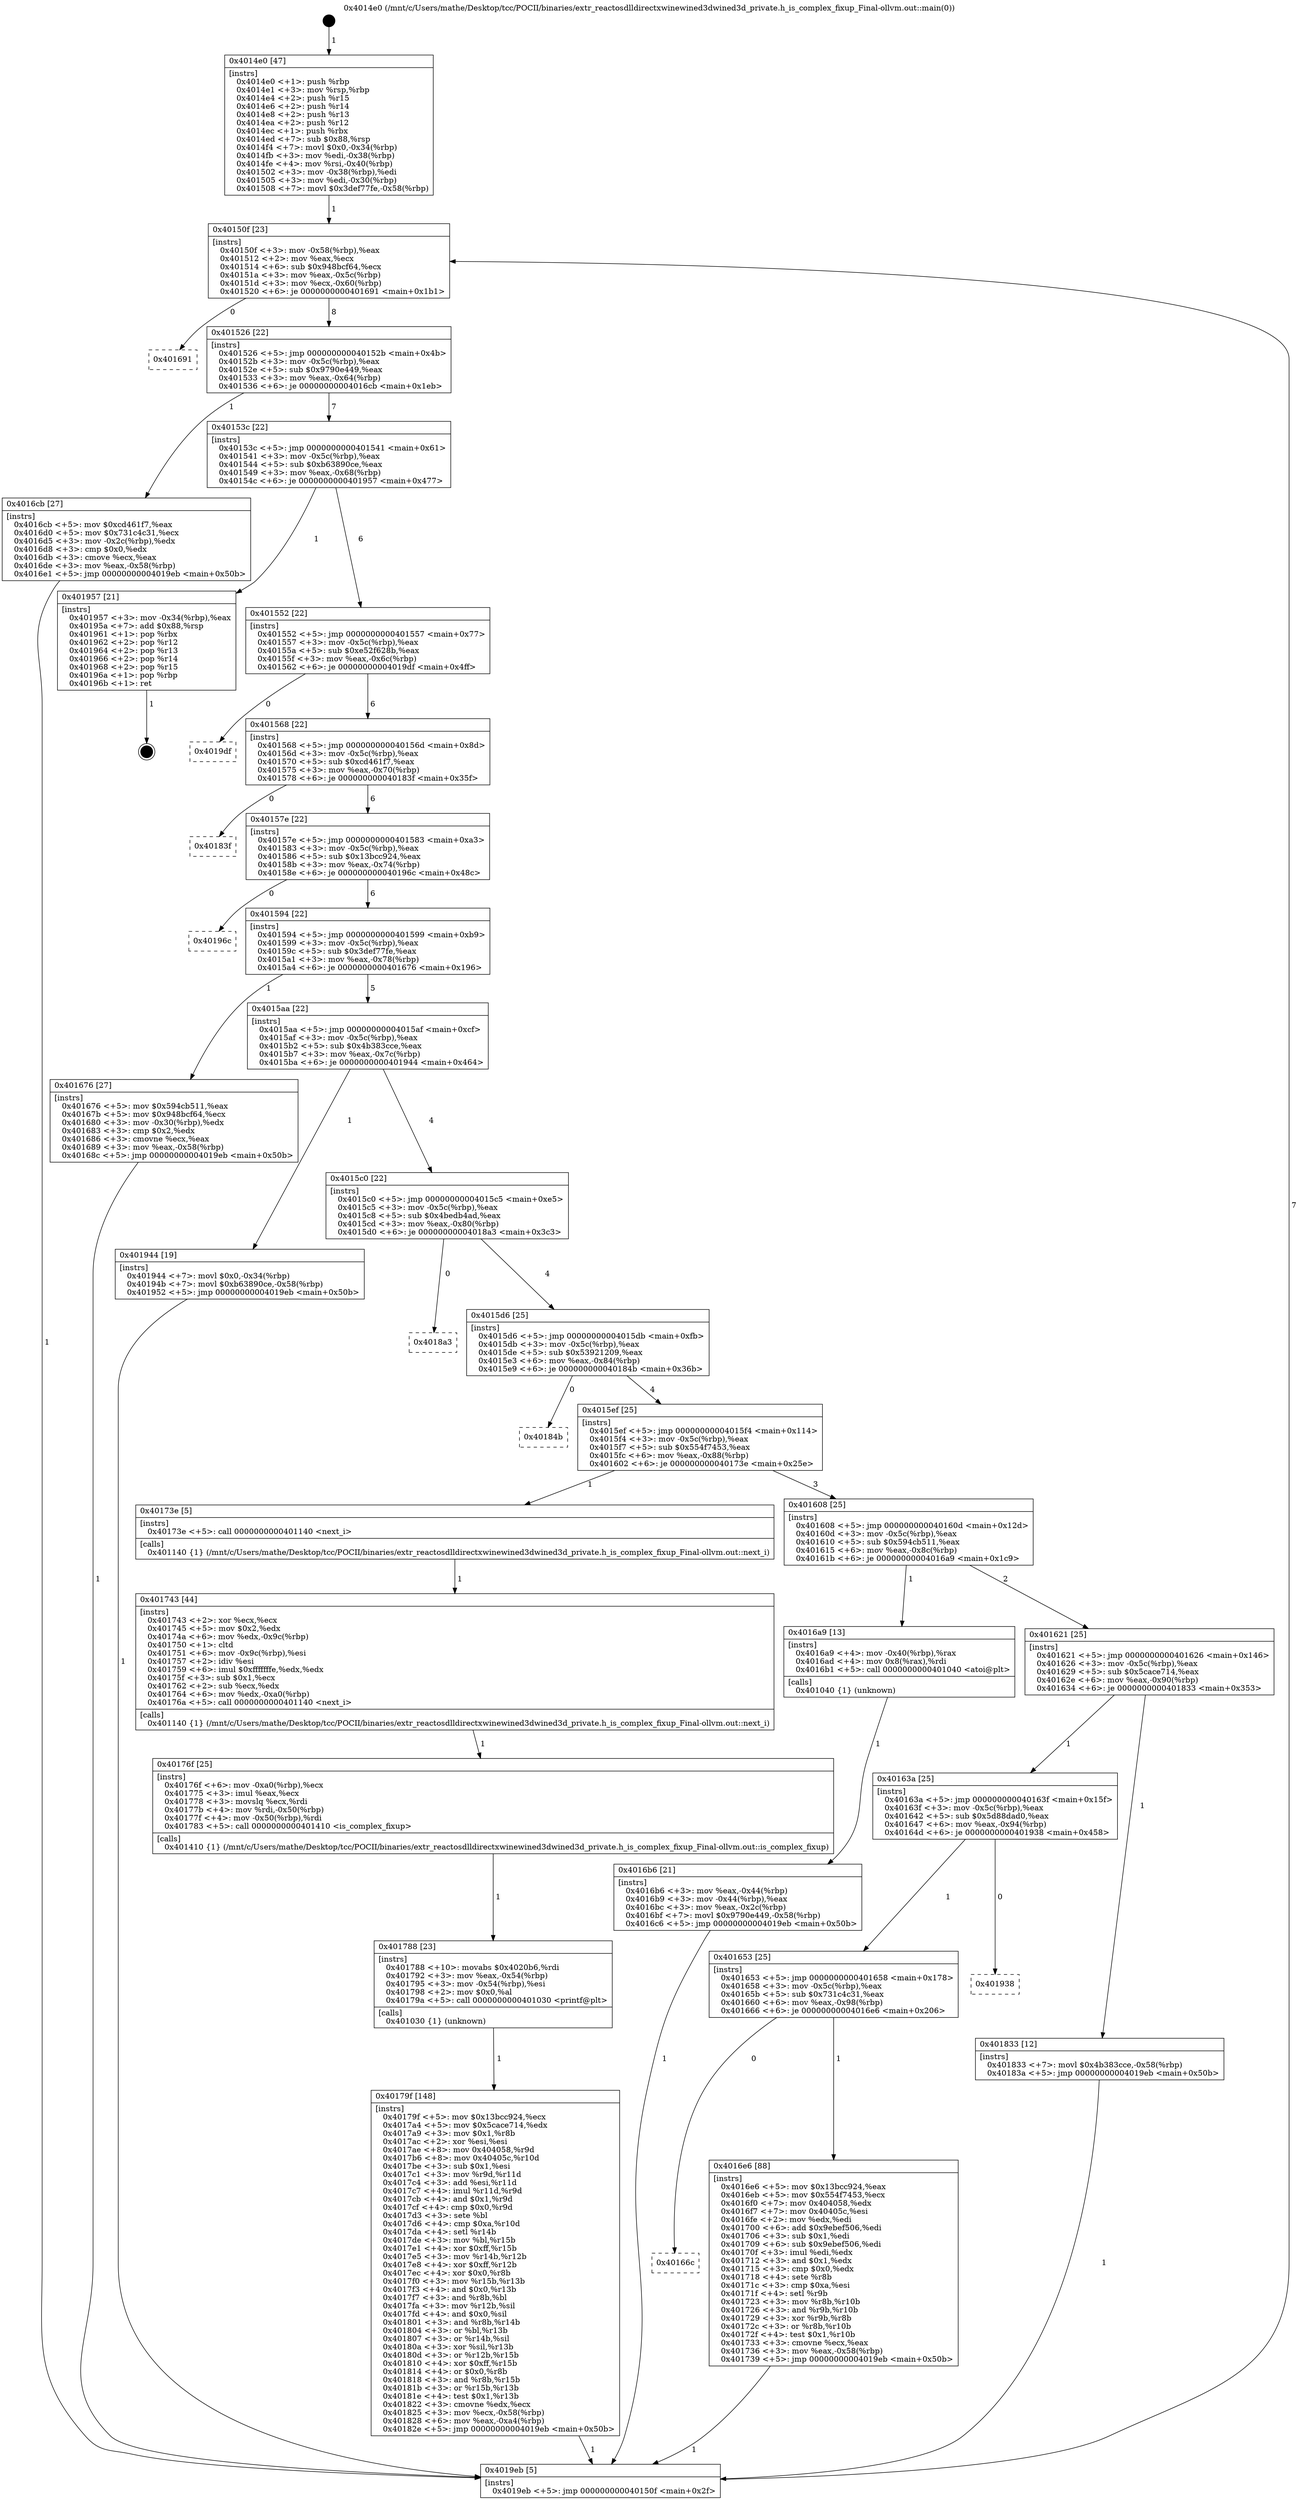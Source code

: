 digraph "0x4014e0" {
  label = "0x4014e0 (/mnt/c/Users/mathe/Desktop/tcc/POCII/binaries/extr_reactosdlldirectxwinewined3dwined3d_private.h_is_complex_fixup_Final-ollvm.out::main(0))"
  labelloc = "t"
  node[shape=record]

  Entry [label="",width=0.3,height=0.3,shape=circle,fillcolor=black,style=filled]
  "0x40150f" [label="{
     0x40150f [23]\l
     | [instrs]\l
     &nbsp;&nbsp;0x40150f \<+3\>: mov -0x58(%rbp),%eax\l
     &nbsp;&nbsp;0x401512 \<+2\>: mov %eax,%ecx\l
     &nbsp;&nbsp;0x401514 \<+6\>: sub $0x948bcf64,%ecx\l
     &nbsp;&nbsp;0x40151a \<+3\>: mov %eax,-0x5c(%rbp)\l
     &nbsp;&nbsp;0x40151d \<+3\>: mov %ecx,-0x60(%rbp)\l
     &nbsp;&nbsp;0x401520 \<+6\>: je 0000000000401691 \<main+0x1b1\>\l
  }"]
  "0x401691" [label="{
     0x401691\l
  }", style=dashed]
  "0x401526" [label="{
     0x401526 [22]\l
     | [instrs]\l
     &nbsp;&nbsp;0x401526 \<+5\>: jmp 000000000040152b \<main+0x4b\>\l
     &nbsp;&nbsp;0x40152b \<+3\>: mov -0x5c(%rbp),%eax\l
     &nbsp;&nbsp;0x40152e \<+5\>: sub $0x9790e449,%eax\l
     &nbsp;&nbsp;0x401533 \<+3\>: mov %eax,-0x64(%rbp)\l
     &nbsp;&nbsp;0x401536 \<+6\>: je 00000000004016cb \<main+0x1eb\>\l
  }"]
  Exit [label="",width=0.3,height=0.3,shape=circle,fillcolor=black,style=filled,peripheries=2]
  "0x4016cb" [label="{
     0x4016cb [27]\l
     | [instrs]\l
     &nbsp;&nbsp;0x4016cb \<+5\>: mov $0xcd461f7,%eax\l
     &nbsp;&nbsp;0x4016d0 \<+5\>: mov $0x731c4c31,%ecx\l
     &nbsp;&nbsp;0x4016d5 \<+3\>: mov -0x2c(%rbp),%edx\l
     &nbsp;&nbsp;0x4016d8 \<+3\>: cmp $0x0,%edx\l
     &nbsp;&nbsp;0x4016db \<+3\>: cmove %ecx,%eax\l
     &nbsp;&nbsp;0x4016de \<+3\>: mov %eax,-0x58(%rbp)\l
     &nbsp;&nbsp;0x4016e1 \<+5\>: jmp 00000000004019eb \<main+0x50b\>\l
  }"]
  "0x40153c" [label="{
     0x40153c [22]\l
     | [instrs]\l
     &nbsp;&nbsp;0x40153c \<+5\>: jmp 0000000000401541 \<main+0x61\>\l
     &nbsp;&nbsp;0x401541 \<+3\>: mov -0x5c(%rbp),%eax\l
     &nbsp;&nbsp;0x401544 \<+5\>: sub $0xb63890ce,%eax\l
     &nbsp;&nbsp;0x401549 \<+3\>: mov %eax,-0x68(%rbp)\l
     &nbsp;&nbsp;0x40154c \<+6\>: je 0000000000401957 \<main+0x477\>\l
  }"]
  "0x40179f" [label="{
     0x40179f [148]\l
     | [instrs]\l
     &nbsp;&nbsp;0x40179f \<+5\>: mov $0x13bcc924,%ecx\l
     &nbsp;&nbsp;0x4017a4 \<+5\>: mov $0x5cace714,%edx\l
     &nbsp;&nbsp;0x4017a9 \<+3\>: mov $0x1,%r8b\l
     &nbsp;&nbsp;0x4017ac \<+2\>: xor %esi,%esi\l
     &nbsp;&nbsp;0x4017ae \<+8\>: mov 0x404058,%r9d\l
     &nbsp;&nbsp;0x4017b6 \<+8\>: mov 0x40405c,%r10d\l
     &nbsp;&nbsp;0x4017be \<+3\>: sub $0x1,%esi\l
     &nbsp;&nbsp;0x4017c1 \<+3\>: mov %r9d,%r11d\l
     &nbsp;&nbsp;0x4017c4 \<+3\>: add %esi,%r11d\l
     &nbsp;&nbsp;0x4017c7 \<+4\>: imul %r11d,%r9d\l
     &nbsp;&nbsp;0x4017cb \<+4\>: and $0x1,%r9d\l
     &nbsp;&nbsp;0x4017cf \<+4\>: cmp $0x0,%r9d\l
     &nbsp;&nbsp;0x4017d3 \<+3\>: sete %bl\l
     &nbsp;&nbsp;0x4017d6 \<+4\>: cmp $0xa,%r10d\l
     &nbsp;&nbsp;0x4017da \<+4\>: setl %r14b\l
     &nbsp;&nbsp;0x4017de \<+3\>: mov %bl,%r15b\l
     &nbsp;&nbsp;0x4017e1 \<+4\>: xor $0xff,%r15b\l
     &nbsp;&nbsp;0x4017e5 \<+3\>: mov %r14b,%r12b\l
     &nbsp;&nbsp;0x4017e8 \<+4\>: xor $0xff,%r12b\l
     &nbsp;&nbsp;0x4017ec \<+4\>: xor $0x0,%r8b\l
     &nbsp;&nbsp;0x4017f0 \<+3\>: mov %r15b,%r13b\l
     &nbsp;&nbsp;0x4017f3 \<+4\>: and $0x0,%r13b\l
     &nbsp;&nbsp;0x4017f7 \<+3\>: and %r8b,%bl\l
     &nbsp;&nbsp;0x4017fa \<+3\>: mov %r12b,%sil\l
     &nbsp;&nbsp;0x4017fd \<+4\>: and $0x0,%sil\l
     &nbsp;&nbsp;0x401801 \<+3\>: and %r8b,%r14b\l
     &nbsp;&nbsp;0x401804 \<+3\>: or %bl,%r13b\l
     &nbsp;&nbsp;0x401807 \<+3\>: or %r14b,%sil\l
     &nbsp;&nbsp;0x40180a \<+3\>: xor %sil,%r13b\l
     &nbsp;&nbsp;0x40180d \<+3\>: or %r12b,%r15b\l
     &nbsp;&nbsp;0x401810 \<+4\>: xor $0xff,%r15b\l
     &nbsp;&nbsp;0x401814 \<+4\>: or $0x0,%r8b\l
     &nbsp;&nbsp;0x401818 \<+3\>: and %r8b,%r15b\l
     &nbsp;&nbsp;0x40181b \<+3\>: or %r15b,%r13b\l
     &nbsp;&nbsp;0x40181e \<+4\>: test $0x1,%r13b\l
     &nbsp;&nbsp;0x401822 \<+3\>: cmovne %edx,%ecx\l
     &nbsp;&nbsp;0x401825 \<+3\>: mov %ecx,-0x58(%rbp)\l
     &nbsp;&nbsp;0x401828 \<+6\>: mov %eax,-0xa4(%rbp)\l
     &nbsp;&nbsp;0x40182e \<+5\>: jmp 00000000004019eb \<main+0x50b\>\l
  }"]
  "0x401957" [label="{
     0x401957 [21]\l
     | [instrs]\l
     &nbsp;&nbsp;0x401957 \<+3\>: mov -0x34(%rbp),%eax\l
     &nbsp;&nbsp;0x40195a \<+7\>: add $0x88,%rsp\l
     &nbsp;&nbsp;0x401961 \<+1\>: pop %rbx\l
     &nbsp;&nbsp;0x401962 \<+2\>: pop %r12\l
     &nbsp;&nbsp;0x401964 \<+2\>: pop %r13\l
     &nbsp;&nbsp;0x401966 \<+2\>: pop %r14\l
     &nbsp;&nbsp;0x401968 \<+2\>: pop %r15\l
     &nbsp;&nbsp;0x40196a \<+1\>: pop %rbp\l
     &nbsp;&nbsp;0x40196b \<+1\>: ret\l
  }"]
  "0x401552" [label="{
     0x401552 [22]\l
     | [instrs]\l
     &nbsp;&nbsp;0x401552 \<+5\>: jmp 0000000000401557 \<main+0x77\>\l
     &nbsp;&nbsp;0x401557 \<+3\>: mov -0x5c(%rbp),%eax\l
     &nbsp;&nbsp;0x40155a \<+5\>: sub $0xe52f628b,%eax\l
     &nbsp;&nbsp;0x40155f \<+3\>: mov %eax,-0x6c(%rbp)\l
     &nbsp;&nbsp;0x401562 \<+6\>: je 00000000004019df \<main+0x4ff\>\l
  }"]
  "0x401788" [label="{
     0x401788 [23]\l
     | [instrs]\l
     &nbsp;&nbsp;0x401788 \<+10\>: movabs $0x4020b6,%rdi\l
     &nbsp;&nbsp;0x401792 \<+3\>: mov %eax,-0x54(%rbp)\l
     &nbsp;&nbsp;0x401795 \<+3\>: mov -0x54(%rbp),%esi\l
     &nbsp;&nbsp;0x401798 \<+2\>: mov $0x0,%al\l
     &nbsp;&nbsp;0x40179a \<+5\>: call 0000000000401030 \<printf@plt\>\l
     | [calls]\l
     &nbsp;&nbsp;0x401030 \{1\} (unknown)\l
  }"]
  "0x4019df" [label="{
     0x4019df\l
  }", style=dashed]
  "0x401568" [label="{
     0x401568 [22]\l
     | [instrs]\l
     &nbsp;&nbsp;0x401568 \<+5\>: jmp 000000000040156d \<main+0x8d\>\l
     &nbsp;&nbsp;0x40156d \<+3\>: mov -0x5c(%rbp),%eax\l
     &nbsp;&nbsp;0x401570 \<+5\>: sub $0xcd461f7,%eax\l
     &nbsp;&nbsp;0x401575 \<+3\>: mov %eax,-0x70(%rbp)\l
     &nbsp;&nbsp;0x401578 \<+6\>: je 000000000040183f \<main+0x35f\>\l
  }"]
  "0x40176f" [label="{
     0x40176f [25]\l
     | [instrs]\l
     &nbsp;&nbsp;0x40176f \<+6\>: mov -0xa0(%rbp),%ecx\l
     &nbsp;&nbsp;0x401775 \<+3\>: imul %eax,%ecx\l
     &nbsp;&nbsp;0x401778 \<+3\>: movslq %ecx,%rdi\l
     &nbsp;&nbsp;0x40177b \<+4\>: mov %rdi,-0x50(%rbp)\l
     &nbsp;&nbsp;0x40177f \<+4\>: mov -0x50(%rbp),%rdi\l
     &nbsp;&nbsp;0x401783 \<+5\>: call 0000000000401410 \<is_complex_fixup\>\l
     | [calls]\l
     &nbsp;&nbsp;0x401410 \{1\} (/mnt/c/Users/mathe/Desktop/tcc/POCII/binaries/extr_reactosdlldirectxwinewined3dwined3d_private.h_is_complex_fixup_Final-ollvm.out::is_complex_fixup)\l
  }"]
  "0x40183f" [label="{
     0x40183f\l
  }", style=dashed]
  "0x40157e" [label="{
     0x40157e [22]\l
     | [instrs]\l
     &nbsp;&nbsp;0x40157e \<+5\>: jmp 0000000000401583 \<main+0xa3\>\l
     &nbsp;&nbsp;0x401583 \<+3\>: mov -0x5c(%rbp),%eax\l
     &nbsp;&nbsp;0x401586 \<+5\>: sub $0x13bcc924,%eax\l
     &nbsp;&nbsp;0x40158b \<+3\>: mov %eax,-0x74(%rbp)\l
     &nbsp;&nbsp;0x40158e \<+6\>: je 000000000040196c \<main+0x48c\>\l
  }"]
  "0x401743" [label="{
     0x401743 [44]\l
     | [instrs]\l
     &nbsp;&nbsp;0x401743 \<+2\>: xor %ecx,%ecx\l
     &nbsp;&nbsp;0x401745 \<+5\>: mov $0x2,%edx\l
     &nbsp;&nbsp;0x40174a \<+6\>: mov %edx,-0x9c(%rbp)\l
     &nbsp;&nbsp;0x401750 \<+1\>: cltd\l
     &nbsp;&nbsp;0x401751 \<+6\>: mov -0x9c(%rbp),%esi\l
     &nbsp;&nbsp;0x401757 \<+2\>: idiv %esi\l
     &nbsp;&nbsp;0x401759 \<+6\>: imul $0xfffffffe,%edx,%edx\l
     &nbsp;&nbsp;0x40175f \<+3\>: sub $0x1,%ecx\l
     &nbsp;&nbsp;0x401762 \<+2\>: sub %ecx,%edx\l
     &nbsp;&nbsp;0x401764 \<+6\>: mov %edx,-0xa0(%rbp)\l
     &nbsp;&nbsp;0x40176a \<+5\>: call 0000000000401140 \<next_i\>\l
     | [calls]\l
     &nbsp;&nbsp;0x401140 \{1\} (/mnt/c/Users/mathe/Desktop/tcc/POCII/binaries/extr_reactosdlldirectxwinewined3dwined3d_private.h_is_complex_fixup_Final-ollvm.out::next_i)\l
  }"]
  "0x40196c" [label="{
     0x40196c\l
  }", style=dashed]
  "0x401594" [label="{
     0x401594 [22]\l
     | [instrs]\l
     &nbsp;&nbsp;0x401594 \<+5\>: jmp 0000000000401599 \<main+0xb9\>\l
     &nbsp;&nbsp;0x401599 \<+3\>: mov -0x5c(%rbp),%eax\l
     &nbsp;&nbsp;0x40159c \<+5\>: sub $0x3def77fe,%eax\l
     &nbsp;&nbsp;0x4015a1 \<+3\>: mov %eax,-0x78(%rbp)\l
     &nbsp;&nbsp;0x4015a4 \<+6\>: je 0000000000401676 \<main+0x196\>\l
  }"]
  "0x40166c" [label="{
     0x40166c\l
  }", style=dashed]
  "0x401676" [label="{
     0x401676 [27]\l
     | [instrs]\l
     &nbsp;&nbsp;0x401676 \<+5\>: mov $0x594cb511,%eax\l
     &nbsp;&nbsp;0x40167b \<+5\>: mov $0x948bcf64,%ecx\l
     &nbsp;&nbsp;0x401680 \<+3\>: mov -0x30(%rbp),%edx\l
     &nbsp;&nbsp;0x401683 \<+3\>: cmp $0x2,%edx\l
     &nbsp;&nbsp;0x401686 \<+3\>: cmovne %ecx,%eax\l
     &nbsp;&nbsp;0x401689 \<+3\>: mov %eax,-0x58(%rbp)\l
     &nbsp;&nbsp;0x40168c \<+5\>: jmp 00000000004019eb \<main+0x50b\>\l
  }"]
  "0x4015aa" [label="{
     0x4015aa [22]\l
     | [instrs]\l
     &nbsp;&nbsp;0x4015aa \<+5\>: jmp 00000000004015af \<main+0xcf\>\l
     &nbsp;&nbsp;0x4015af \<+3\>: mov -0x5c(%rbp),%eax\l
     &nbsp;&nbsp;0x4015b2 \<+5\>: sub $0x4b383cce,%eax\l
     &nbsp;&nbsp;0x4015b7 \<+3\>: mov %eax,-0x7c(%rbp)\l
     &nbsp;&nbsp;0x4015ba \<+6\>: je 0000000000401944 \<main+0x464\>\l
  }"]
  "0x4019eb" [label="{
     0x4019eb [5]\l
     | [instrs]\l
     &nbsp;&nbsp;0x4019eb \<+5\>: jmp 000000000040150f \<main+0x2f\>\l
  }"]
  "0x4014e0" [label="{
     0x4014e0 [47]\l
     | [instrs]\l
     &nbsp;&nbsp;0x4014e0 \<+1\>: push %rbp\l
     &nbsp;&nbsp;0x4014e1 \<+3\>: mov %rsp,%rbp\l
     &nbsp;&nbsp;0x4014e4 \<+2\>: push %r15\l
     &nbsp;&nbsp;0x4014e6 \<+2\>: push %r14\l
     &nbsp;&nbsp;0x4014e8 \<+2\>: push %r13\l
     &nbsp;&nbsp;0x4014ea \<+2\>: push %r12\l
     &nbsp;&nbsp;0x4014ec \<+1\>: push %rbx\l
     &nbsp;&nbsp;0x4014ed \<+7\>: sub $0x88,%rsp\l
     &nbsp;&nbsp;0x4014f4 \<+7\>: movl $0x0,-0x34(%rbp)\l
     &nbsp;&nbsp;0x4014fb \<+3\>: mov %edi,-0x38(%rbp)\l
     &nbsp;&nbsp;0x4014fe \<+4\>: mov %rsi,-0x40(%rbp)\l
     &nbsp;&nbsp;0x401502 \<+3\>: mov -0x38(%rbp),%edi\l
     &nbsp;&nbsp;0x401505 \<+3\>: mov %edi,-0x30(%rbp)\l
     &nbsp;&nbsp;0x401508 \<+7\>: movl $0x3def77fe,-0x58(%rbp)\l
  }"]
  "0x4016e6" [label="{
     0x4016e6 [88]\l
     | [instrs]\l
     &nbsp;&nbsp;0x4016e6 \<+5\>: mov $0x13bcc924,%eax\l
     &nbsp;&nbsp;0x4016eb \<+5\>: mov $0x554f7453,%ecx\l
     &nbsp;&nbsp;0x4016f0 \<+7\>: mov 0x404058,%edx\l
     &nbsp;&nbsp;0x4016f7 \<+7\>: mov 0x40405c,%esi\l
     &nbsp;&nbsp;0x4016fe \<+2\>: mov %edx,%edi\l
     &nbsp;&nbsp;0x401700 \<+6\>: add $0x9ebef506,%edi\l
     &nbsp;&nbsp;0x401706 \<+3\>: sub $0x1,%edi\l
     &nbsp;&nbsp;0x401709 \<+6\>: sub $0x9ebef506,%edi\l
     &nbsp;&nbsp;0x40170f \<+3\>: imul %edi,%edx\l
     &nbsp;&nbsp;0x401712 \<+3\>: and $0x1,%edx\l
     &nbsp;&nbsp;0x401715 \<+3\>: cmp $0x0,%edx\l
     &nbsp;&nbsp;0x401718 \<+4\>: sete %r8b\l
     &nbsp;&nbsp;0x40171c \<+3\>: cmp $0xa,%esi\l
     &nbsp;&nbsp;0x40171f \<+4\>: setl %r9b\l
     &nbsp;&nbsp;0x401723 \<+3\>: mov %r8b,%r10b\l
     &nbsp;&nbsp;0x401726 \<+3\>: and %r9b,%r10b\l
     &nbsp;&nbsp;0x401729 \<+3\>: xor %r9b,%r8b\l
     &nbsp;&nbsp;0x40172c \<+3\>: or %r8b,%r10b\l
     &nbsp;&nbsp;0x40172f \<+4\>: test $0x1,%r10b\l
     &nbsp;&nbsp;0x401733 \<+3\>: cmovne %ecx,%eax\l
     &nbsp;&nbsp;0x401736 \<+3\>: mov %eax,-0x58(%rbp)\l
     &nbsp;&nbsp;0x401739 \<+5\>: jmp 00000000004019eb \<main+0x50b\>\l
  }"]
  "0x401944" [label="{
     0x401944 [19]\l
     | [instrs]\l
     &nbsp;&nbsp;0x401944 \<+7\>: movl $0x0,-0x34(%rbp)\l
     &nbsp;&nbsp;0x40194b \<+7\>: movl $0xb63890ce,-0x58(%rbp)\l
     &nbsp;&nbsp;0x401952 \<+5\>: jmp 00000000004019eb \<main+0x50b\>\l
  }"]
  "0x4015c0" [label="{
     0x4015c0 [22]\l
     | [instrs]\l
     &nbsp;&nbsp;0x4015c0 \<+5\>: jmp 00000000004015c5 \<main+0xe5\>\l
     &nbsp;&nbsp;0x4015c5 \<+3\>: mov -0x5c(%rbp),%eax\l
     &nbsp;&nbsp;0x4015c8 \<+5\>: sub $0x4bedb4ad,%eax\l
     &nbsp;&nbsp;0x4015cd \<+3\>: mov %eax,-0x80(%rbp)\l
     &nbsp;&nbsp;0x4015d0 \<+6\>: je 00000000004018a3 \<main+0x3c3\>\l
  }"]
  "0x401653" [label="{
     0x401653 [25]\l
     | [instrs]\l
     &nbsp;&nbsp;0x401653 \<+5\>: jmp 0000000000401658 \<main+0x178\>\l
     &nbsp;&nbsp;0x401658 \<+3\>: mov -0x5c(%rbp),%eax\l
     &nbsp;&nbsp;0x40165b \<+5\>: sub $0x731c4c31,%eax\l
     &nbsp;&nbsp;0x401660 \<+6\>: mov %eax,-0x98(%rbp)\l
     &nbsp;&nbsp;0x401666 \<+6\>: je 00000000004016e6 \<main+0x206\>\l
  }"]
  "0x4018a3" [label="{
     0x4018a3\l
  }", style=dashed]
  "0x4015d6" [label="{
     0x4015d6 [25]\l
     | [instrs]\l
     &nbsp;&nbsp;0x4015d6 \<+5\>: jmp 00000000004015db \<main+0xfb\>\l
     &nbsp;&nbsp;0x4015db \<+3\>: mov -0x5c(%rbp),%eax\l
     &nbsp;&nbsp;0x4015de \<+5\>: sub $0x53921209,%eax\l
     &nbsp;&nbsp;0x4015e3 \<+6\>: mov %eax,-0x84(%rbp)\l
     &nbsp;&nbsp;0x4015e9 \<+6\>: je 000000000040184b \<main+0x36b\>\l
  }"]
  "0x401938" [label="{
     0x401938\l
  }", style=dashed]
  "0x40184b" [label="{
     0x40184b\l
  }", style=dashed]
  "0x4015ef" [label="{
     0x4015ef [25]\l
     | [instrs]\l
     &nbsp;&nbsp;0x4015ef \<+5\>: jmp 00000000004015f4 \<main+0x114\>\l
     &nbsp;&nbsp;0x4015f4 \<+3\>: mov -0x5c(%rbp),%eax\l
     &nbsp;&nbsp;0x4015f7 \<+5\>: sub $0x554f7453,%eax\l
     &nbsp;&nbsp;0x4015fc \<+6\>: mov %eax,-0x88(%rbp)\l
     &nbsp;&nbsp;0x401602 \<+6\>: je 000000000040173e \<main+0x25e\>\l
  }"]
  "0x40163a" [label="{
     0x40163a [25]\l
     | [instrs]\l
     &nbsp;&nbsp;0x40163a \<+5\>: jmp 000000000040163f \<main+0x15f\>\l
     &nbsp;&nbsp;0x40163f \<+3\>: mov -0x5c(%rbp),%eax\l
     &nbsp;&nbsp;0x401642 \<+5\>: sub $0x5d88dad0,%eax\l
     &nbsp;&nbsp;0x401647 \<+6\>: mov %eax,-0x94(%rbp)\l
     &nbsp;&nbsp;0x40164d \<+6\>: je 0000000000401938 \<main+0x458\>\l
  }"]
  "0x40173e" [label="{
     0x40173e [5]\l
     | [instrs]\l
     &nbsp;&nbsp;0x40173e \<+5\>: call 0000000000401140 \<next_i\>\l
     | [calls]\l
     &nbsp;&nbsp;0x401140 \{1\} (/mnt/c/Users/mathe/Desktop/tcc/POCII/binaries/extr_reactosdlldirectxwinewined3dwined3d_private.h_is_complex_fixup_Final-ollvm.out::next_i)\l
  }"]
  "0x401608" [label="{
     0x401608 [25]\l
     | [instrs]\l
     &nbsp;&nbsp;0x401608 \<+5\>: jmp 000000000040160d \<main+0x12d\>\l
     &nbsp;&nbsp;0x40160d \<+3\>: mov -0x5c(%rbp),%eax\l
     &nbsp;&nbsp;0x401610 \<+5\>: sub $0x594cb511,%eax\l
     &nbsp;&nbsp;0x401615 \<+6\>: mov %eax,-0x8c(%rbp)\l
     &nbsp;&nbsp;0x40161b \<+6\>: je 00000000004016a9 \<main+0x1c9\>\l
  }"]
  "0x401833" [label="{
     0x401833 [12]\l
     | [instrs]\l
     &nbsp;&nbsp;0x401833 \<+7\>: movl $0x4b383cce,-0x58(%rbp)\l
     &nbsp;&nbsp;0x40183a \<+5\>: jmp 00000000004019eb \<main+0x50b\>\l
  }"]
  "0x4016a9" [label="{
     0x4016a9 [13]\l
     | [instrs]\l
     &nbsp;&nbsp;0x4016a9 \<+4\>: mov -0x40(%rbp),%rax\l
     &nbsp;&nbsp;0x4016ad \<+4\>: mov 0x8(%rax),%rdi\l
     &nbsp;&nbsp;0x4016b1 \<+5\>: call 0000000000401040 \<atoi@plt\>\l
     | [calls]\l
     &nbsp;&nbsp;0x401040 \{1\} (unknown)\l
  }"]
  "0x401621" [label="{
     0x401621 [25]\l
     | [instrs]\l
     &nbsp;&nbsp;0x401621 \<+5\>: jmp 0000000000401626 \<main+0x146\>\l
     &nbsp;&nbsp;0x401626 \<+3\>: mov -0x5c(%rbp),%eax\l
     &nbsp;&nbsp;0x401629 \<+5\>: sub $0x5cace714,%eax\l
     &nbsp;&nbsp;0x40162e \<+6\>: mov %eax,-0x90(%rbp)\l
     &nbsp;&nbsp;0x401634 \<+6\>: je 0000000000401833 \<main+0x353\>\l
  }"]
  "0x4016b6" [label="{
     0x4016b6 [21]\l
     | [instrs]\l
     &nbsp;&nbsp;0x4016b6 \<+3\>: mov %eax,-0x44(%rbp)\l
     &nbsp;&nbsp;0x4016b9 \<+3\>: mov -0x44(%rbp),%eax\l
     &nbsp;&nbsp;0x4016bc \<+3\>: mov %eax,-0x2c(%rbp)\l
     &nbsp;&nbsp;0x4016bf \<+7\>: movl $0x9790e449,-0x58(%rbp)\l
     &nbsp;&nbsp;0x4016c6 \<+5\>: jmp 00000000004019eb \<main+0x50b\>\l
  }"]
  Entry -> "0x4014e0" [label=" 1"]
  "0x40150f" -> "0x401691" [label=" 0"]
  "0x40150f" -> "0x401526" [label=" 8"]
  "0x401957" -> Exit [label=" 1"]
  "0x401526" -> "0x4016cb" [label=" 1"]
  "0x401526" -> "0x40153c" [label=" 7"]
  "0x401944" -> "0x4019eb" [label=" 1"]
  "0x40153c" -> "0x401957" [label=" 1"]
  "0x40153c" -> "0x401552" [label=" 6"]
  "0x401833" -> "0x4019eb" [label=" 1"]
  "0x401552" -> "0x4019df" [label=" 0"]
  "0x401552" -> "0x401568" [label=" 6"]
  "0x40179f" -> "0x4019eb" [label=" 1"]
  "0x401568" -> "0x40183f" [label=" 0"]
  "0x401568" -> "0x40157e" [label=" 6"]
  "0x401788" -> "0x40179f" [label=" 1"]
  "0x40157e" -> "0x40196c" [label=" 0"]
  "0x40157e" -> "0x401594" [label=" 6"]
  "0x40176f" -> "0x401788" [label=" 1"]
  "0x401594" -> "0x401676" [label=" 1"]
  "0x401594" -> "0x4015aa" [label=" 5"]
  "0x401676" -> "0x4019eb" [label=" 1"]
  "0x4014e0" -> "0x40150f" [label=" 1"]
  "0x4019eb" -> "0x40150f" [label=" 7"]
  "0x401743" -> "0x40176f" [label=" 1"]
  "0x4015aa" -> "0x401944" [label=" 1"]
  "0x4015aa" -> "0x4015c0" [label=" 4"]
  "0x40173e" -> "0x401743" [label=" 1"]
  "0x4015c0" -> "0x4018a3" [label=" 0"]
  "0x4015c0" -> "0x4015d6" [label=" 4"]
  "0x401653" -> "0x40166c" [label=" 0"]
  "0x4015d6" -> "0x40184b" [label=" 0"]
  "0x4015d6" -> "0x4015ef" [label=" 4"]
  "0x401653" -> "0x4016e6" [label=" 1"]
  "0x4015ef" -> "0x40173e" [label=" 1"]
  "0x4015ef" -> "0x401608" [label=" 3"]
  "0x40163a" -> "0x401653" [label=" 1"]
  "0x401608" -> "0x4016a9" [label=" 1"]
  "0x401608" -> "0x401621" [label=" 2"]
  "0x4016a9" -> "0x4016b6" [label=" 1"]
  "0x4016b6" -> "0x4019eb" [label=" 1"]
  "0x4016cb" -> "0x4019eb" [label=" 1"]
  "0x40163a" -> "0x401938" [label=" 0"]
  "0x401621" -> "0x401833" [label=" 1"]
  "0x401621" -> "0x40163a" [label=" 1"]
  "0x4016e6" -> "0x4019eb" [label=" 1"]
}
